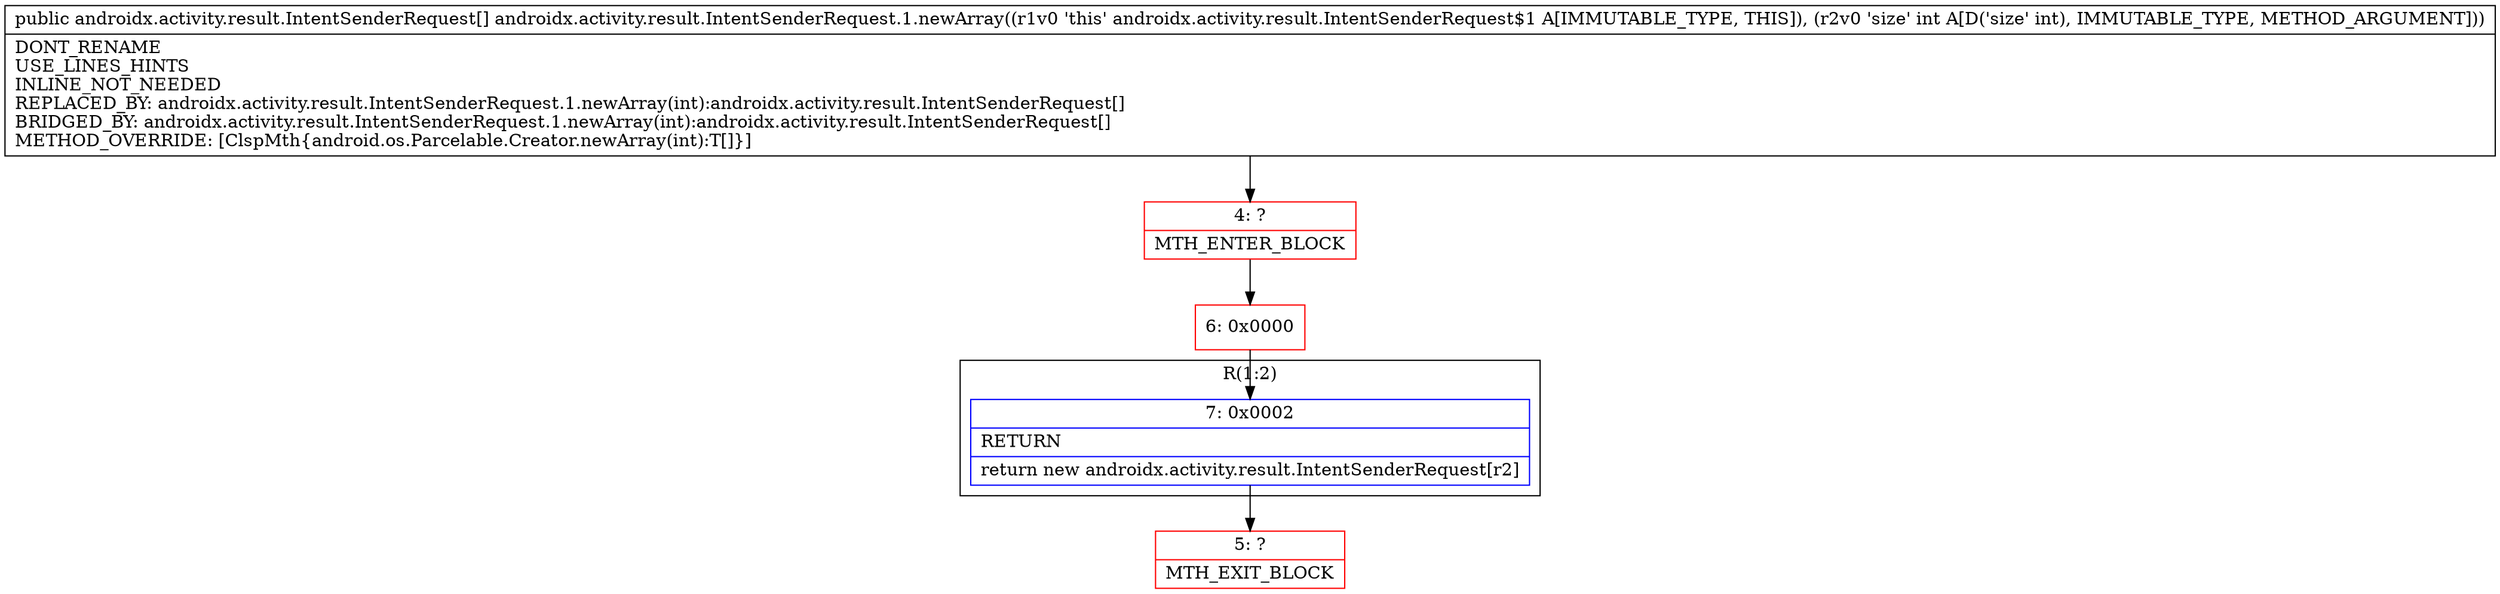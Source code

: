 digraph "CFG forandroidx.activity.result.IntentSenderRequest.1.newArray(I)[Landroidx\/activity\/result\/IntentSenderRequest;" {
subgraph cluster_Region_347199331 {
label = "R(1:2)";
node [shape=record,color=blue];
Node_7 [shape=record,label="{7\:\ 0x0002|RETURN\l|return new androidx.activity.result.IntentSenderRequest[r2]\l}"];
}
Node_4 [shape=record,color=red,label="{4\:\ ?|MTH_ENTER_BLOCK\l}"];
Node_6 [shape=record,color=red,label="{6\:\ 0x0000}"];
Node_5 [shape=record,color=red,label="{5\:\ ?|MTH_EXIT_BLOCK\l}"];
MethodNode[shape=record,label="{public androidx.activity.result.IntentSenderRequest[] androidx.activity.result.IntentSenderRequest.1.newArray((r1v0 'this' androidx.activity.result.IntentSenderRequest$1 A[IMMUTABLE_TYPE, THIS]), (r2v0 'size' int A[D('size' int), IMMUTABLE_TYPE, METHOD_ARGUMENT]))  | DONT_RENAME\lUSE_LINES_HINTS\lINLINE_NOT_NEEDED\lREPLACED_BY: androidx.activity.result.IntentSenderRequest.1.newArray(int):androidx.activity.result.IntentSenderRequest[]\lBRIDGED_BY: androidx.activity.result.IntentSenderRequest.1.newArray(int):androidx.activity.result.IntentSenderRequest[]\lMETHOD_OVERRIDE: [ClspMth\{android.os.Parcelable.Creator.newArray(int):T[]\}]\l}"];
MethodNode -> Node_4;Node_7 -> Node_5;
Node_4 -> Node_6;
Node_6 -> Node_7;
}

